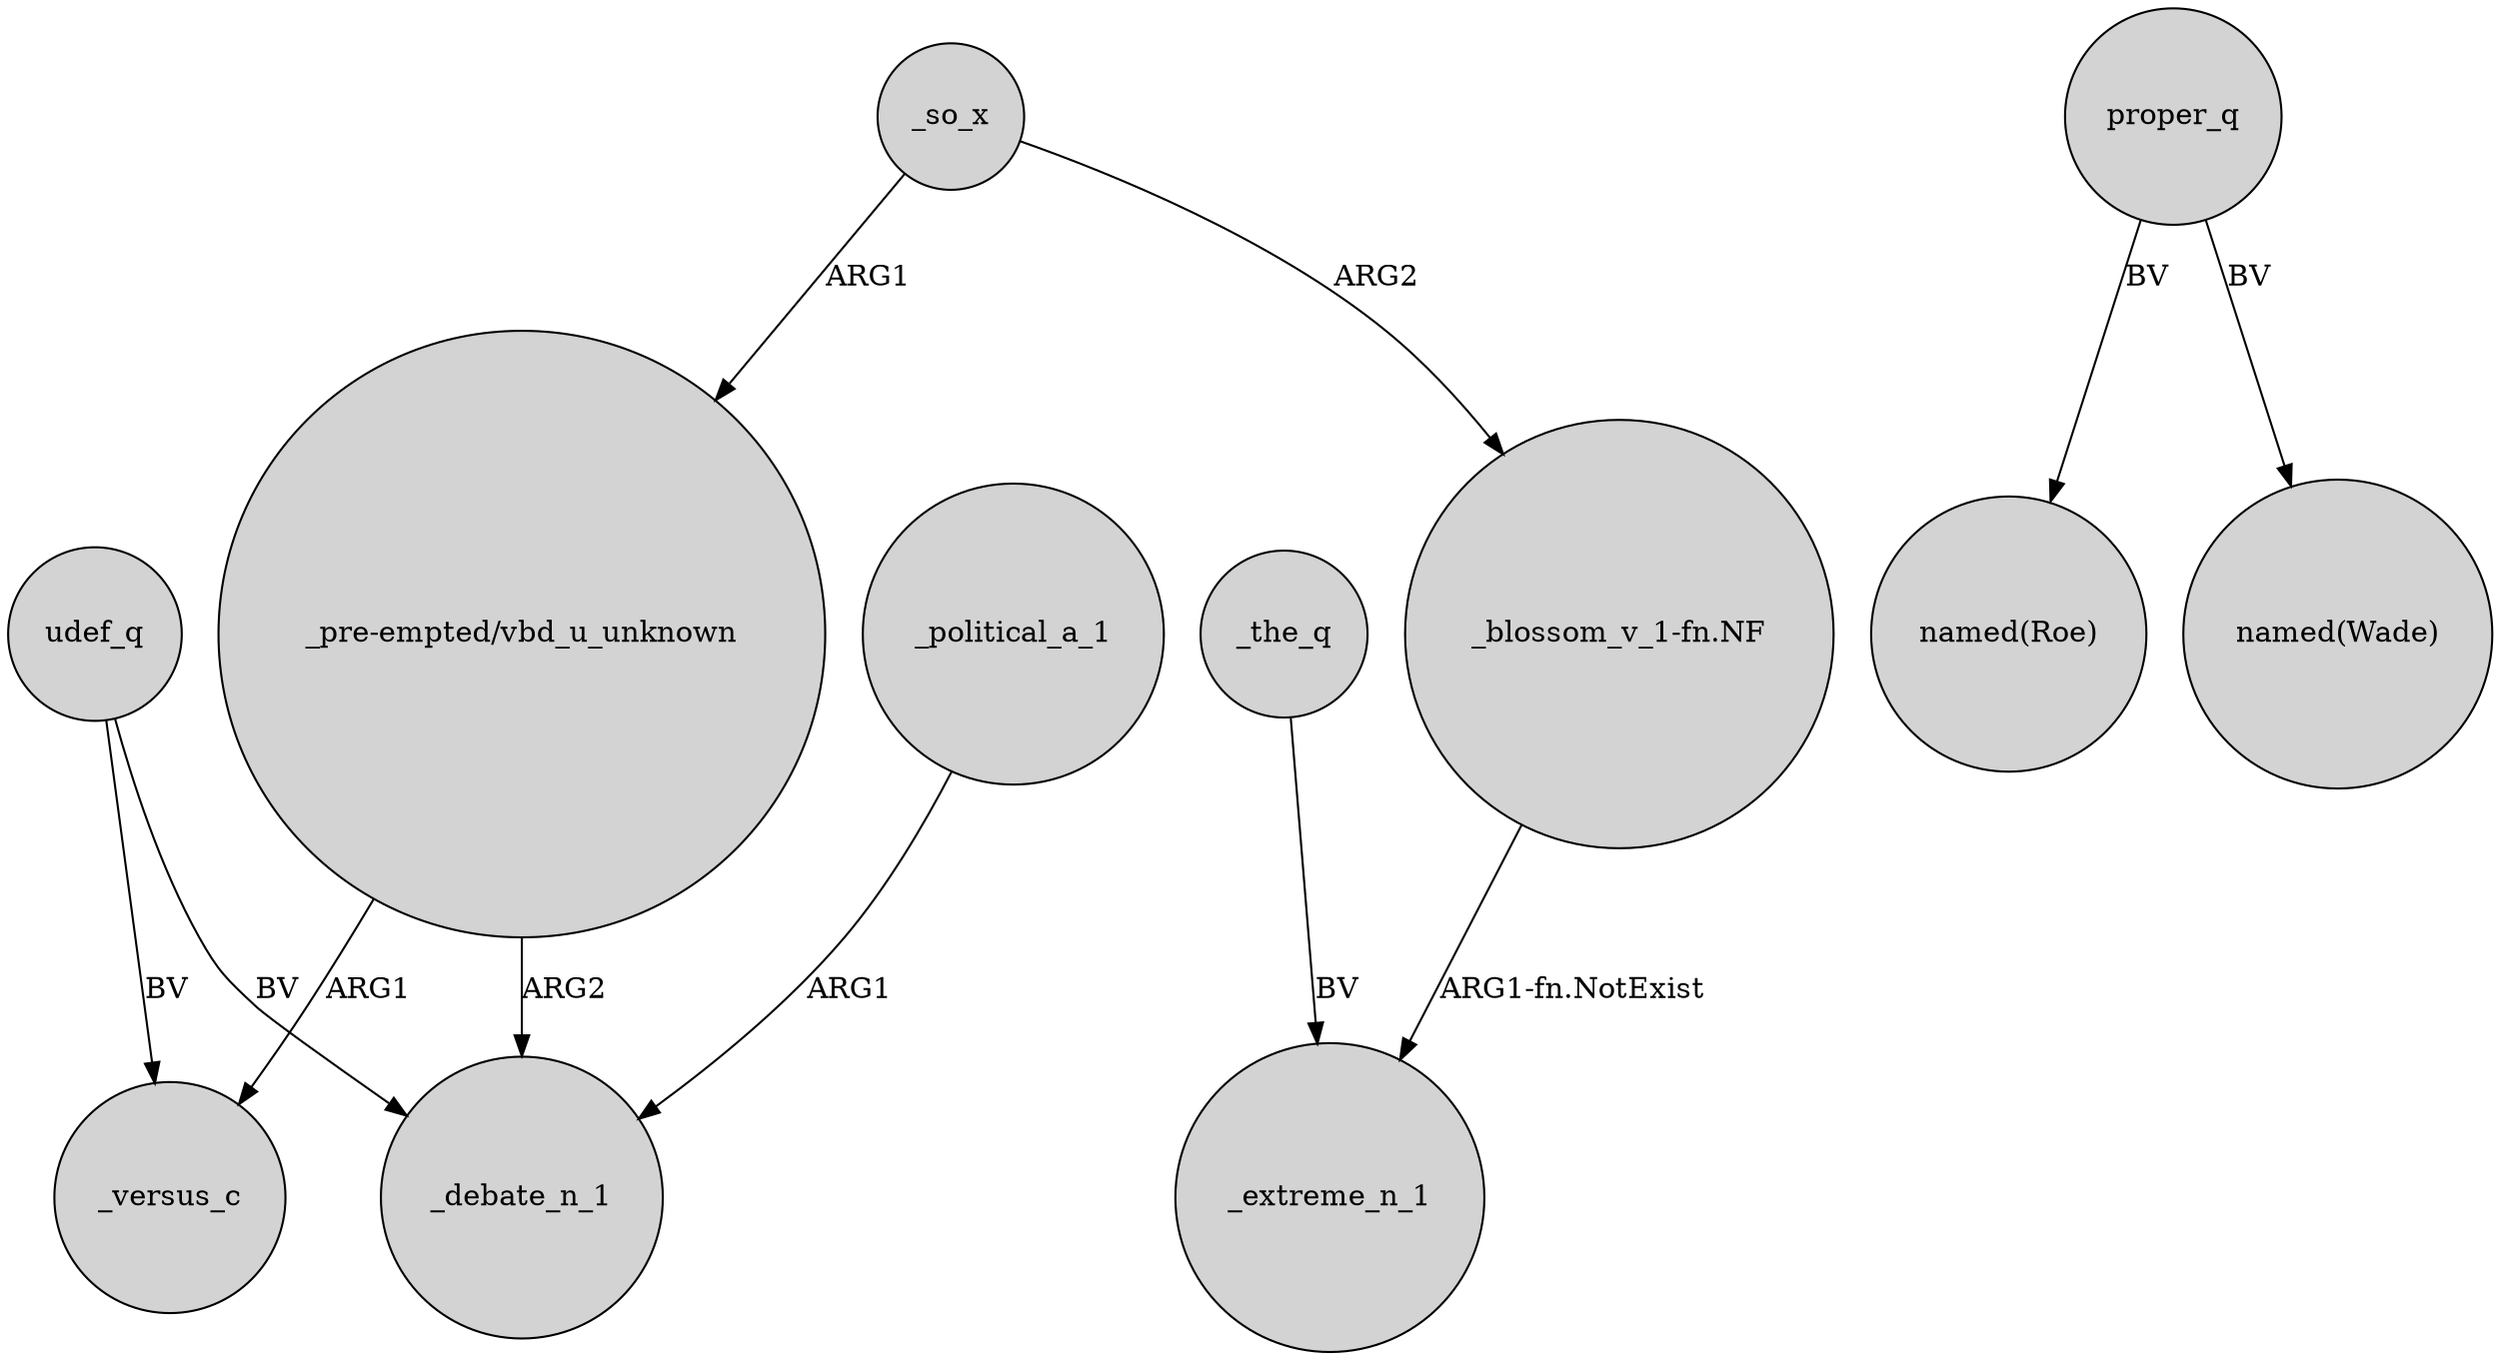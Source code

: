 digraph {
	node [shape=circle style=filled]
	udef_q -> _versus_c [label=BV]
	proper_q -> "named(Roe)" [label=BV]
	"_pre-empted/vbd_u_unknown" -> _debate_n_1 [label=ARG2]
	_political_a_1 -> _debate_n_1 [label=ARG1]
	_so_x -> "_pre-empted/vbd_u_unknown" [label=ARG1]
	udef_q -> _debate_n_1 [label=BV]
	proper_q -> "named(Wade)" [label=BV]
	_so_x -> "_blossom_v_1-fn.NF" [label=ARG2]
	"_pre-empted/vbd_u_unknown" -> _versus_c [label=ARG1]
	"_blossom_v_1-fn.NF" -> _extreme_n_1 [label="ARG1-fn.NotExist"]
	_the_q -> _extreme_n_1 [label=BV]
}
